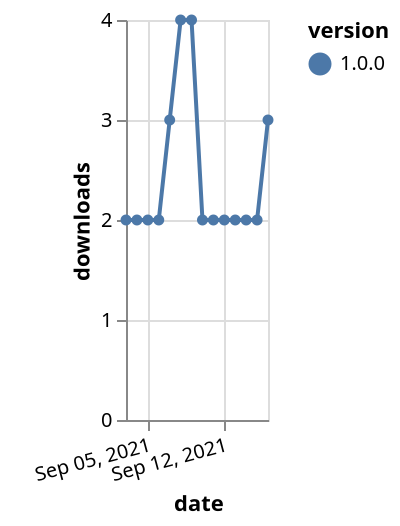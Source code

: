 {"$schema": "https://vega.github.io/schema/vega-lite/v5.json", "description": "A simple bar chart with embedded data.", "data": {"values": [{"date": "2021-09-03", "total": 1293, "delta": 2, "version": "1.0.0"}, {"date": "2021-09-04", "total": 1295, "delta": 2, "version": "1.0.0"}, {"date": "2021-09-05", "total": 1297, "delta": 2, "version": "1.0.0"}, {"date": "2021-09-06", "total": 1299, "delta": 2, "version": "1.0.0"}, {"date": "2021-09-07", "total": 1302, "delta": 3, "version": "1.0.0"}, {"date": "2021-09-08", "total": 1306, "delta": 4, "version": "1.0.0"}, {"date": "2021-09-09", "total": 1310, "delta": 4, "version": "1.0.0"}, {"date": "2021-09-10", "total": 1312, "delta": 2, "version": "1.0.0"}, {"date": "2021-09-11", "total": 1314, "delta": 2, "version": "1.0.0"}, {"date": "2021-09-12", "total": 1316, "delta": 2, "version": "1.0.0"}, {"date": "2021-09-13", "total": 1318, "delta": 2, "version": "1.0.0"}, {"date": "2021-09-14", "total": 1320, "delta": 2, "version": "1.0.0"}, {"date": "2021-09-15", "total": 1322, "delta": 2, "version": "1.0.0"}, {"date": "2021-09-16", "total": 1325, "delta": 3, "version": "1.0.0"}]}, "width": "container", "mark": {"type": "line", "point": {"filled": true}}, "encoding": {"x": {"field": "date", "type": "temporal", "timeUnit": "yearmonthdate", "title": "date", "axis": {"labelAngle": -15}}, "y": {"field": "delta", "type": "quantitative", "title": "downloads"}, "color": {"field": "version", "type": "nominal"}, "tooltip": {"field": "delta"}}}